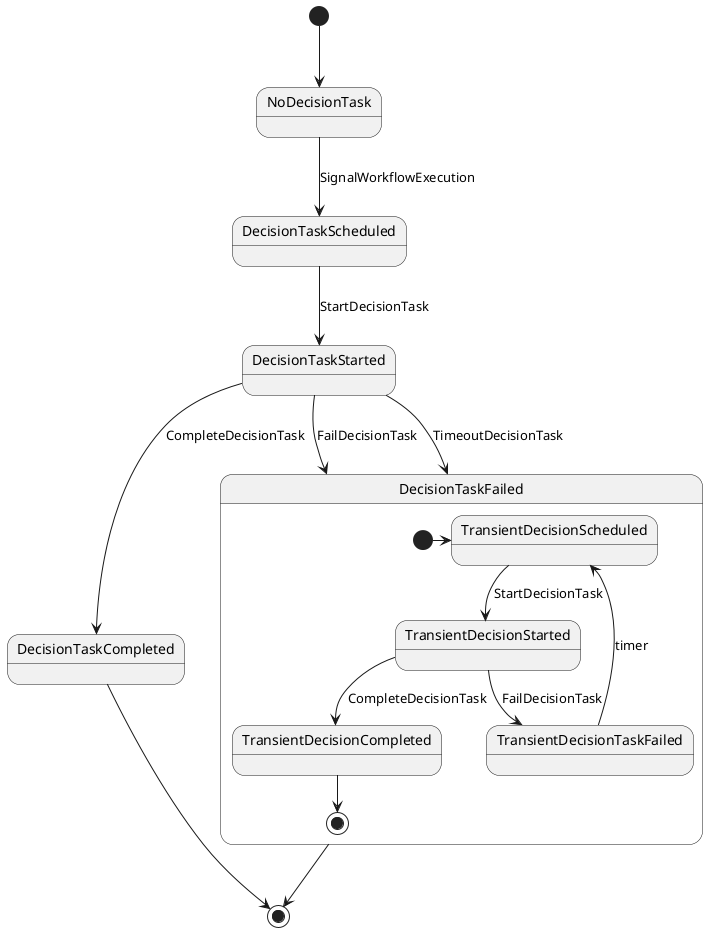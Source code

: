 @startuml

[*] --> NoDecisionTask
NoDecisionTask --> DecisionTaskScheduled: SignalWorkflowExecution
DecisionTaskScheduled --> DecisionTaskStarted: StartDecisionTask
DecisionTaskStarted --> DecisionTaskCompleted: CompleteDecisionTask
DecisionTaskStarted --> DecisionTaskFailed: FailDecisionTask
DecisionTaskStarted --> DecisionTaskFailed: TimeoutDecisionTask

DecisionTaskCompleted --> [*]
DecisionTaskFailed --> [*]

state DecisionTaskFailed {
   [*] -> TransientDecisionScheduled
   TransientDecisionScheduled --> TransientDecisionStarted: StartDecisionTask
   TransientDecisionStarted --> TransientDecisionTaskFailed: FailDecisionTask
   TransientDecisionTaskFailed --> TransientDecisionScheduled: timer
   TransientDecisionStarted --> TransientDecisionCompleted: CompleteDecisionTask
   TransientDecisionCompleted --> [*]
}

@enduml